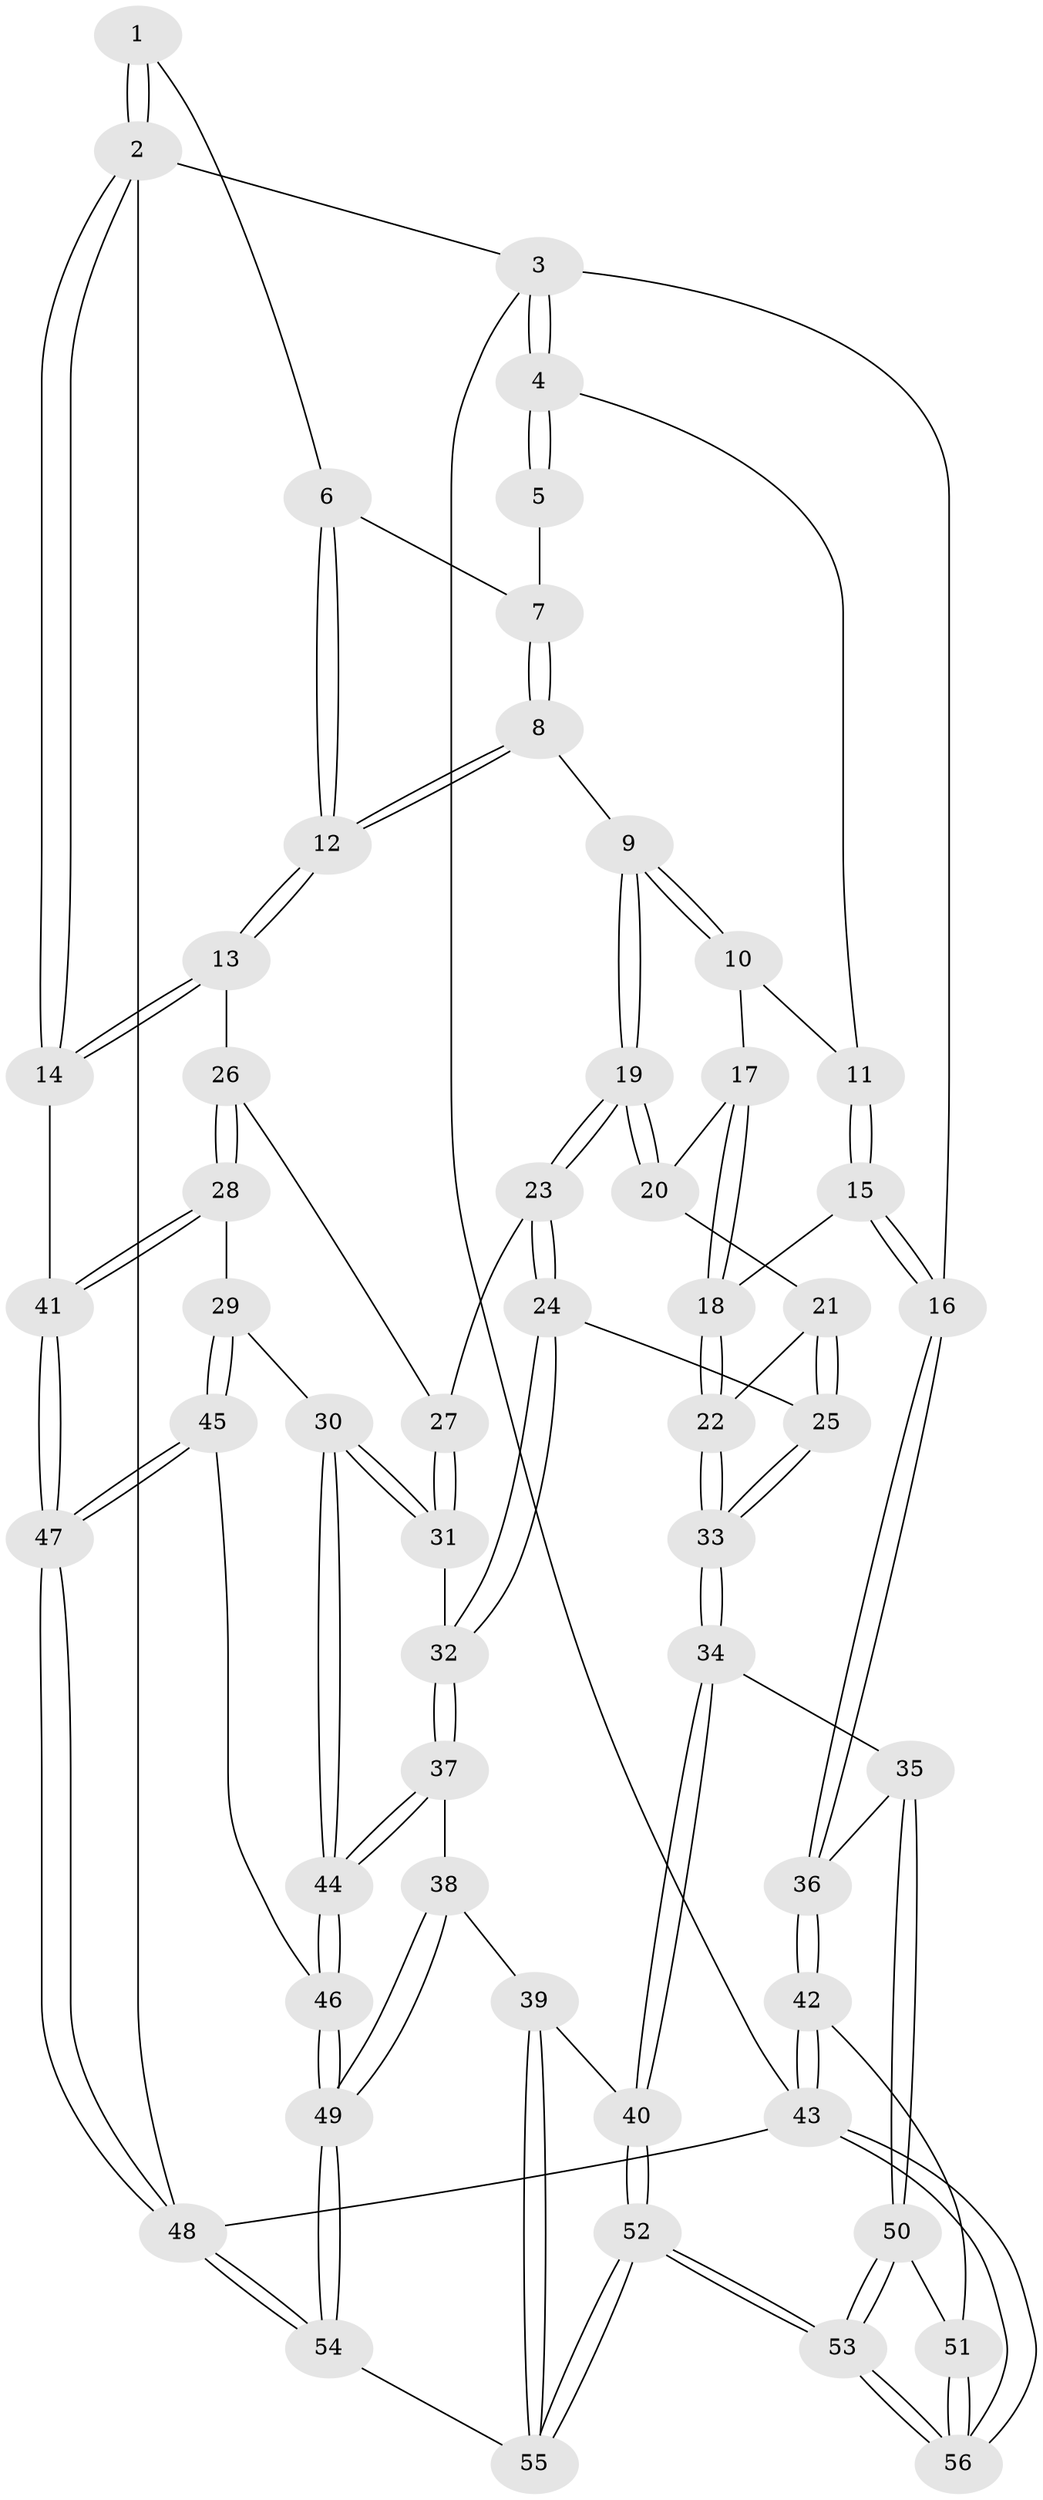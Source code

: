 // Generated by graph-tools (version 1.1) at 2025/27/03/09/25 03:27:03]
// undirected, 56 vertices, 137 edges
graph export_dot {
graph [start="1"]
  node [color=gray90,style=filled];
  1 [pos="+0.7875295249270855+0"];
  2 [pos="+1+0"];
  3 [pos="+0+0"];
  4 [pos="+0.3615677575235243+0"];
  5 [pos="+0.6366588001752781+0"];
  6 [pos="+0.9519467230677284+0.1545656288831101"];
  7 [pos="+0.6956839762319889+0"];
  8 [pos="+0.7287144368368872+0.2521306117449161"];
  9 [pos="+0.6605807038674074+0.2963884879876123"];
  10 [pos="+0.39100287824793395+0.11257983340047334"];
  11 [pos="+0.3879491128224723+0.10658654721091142"];
  12 [pos="+1+0.2714878098195335"];
  13 [pos="+1+0.2915742940765321"];
  14 [pos="+1+0.30742790990040525"];
  15 [pos="+0.12956051496602466+0.3375033820208022"];
  16 [pos="+0+0.3526674063045395"];
  17 [pos="+0.38931586264729917+0.24398257440242366"];
  18 [pos="+0.3157666870645299+0.4427445428326248"];
  19 [pos="+0.6410825632300683+0.3669335084985891"];
  20 [pos="+0.4753636802282236+0.3584055158447016"];
  21 [pos="+0.4597209735599154+0.3907676949961686"];
  22 [pos="+0.32139180440050796+0.45564108774629253"];
  23 [pos="+0.6420351105496265+0.41777695659842506"];
  24 [pos="+0.6011036674908825+0.4842982242424895"];
  25 [pos="+0.5319338137284817+0.5016989647632151"];
  26 [pos="+0.823657310816783+0.4536634822664396"];
  27 [pos="+0.768977165865456+0.47554940926906425"];
  28 [pos="+0.9017317012500369+0.6677005611507832"];
  29 [pos="+0.8905473434392699+0.6725947177927386"];
  30 [pos="+0.814695618195041+0.6674422397290294"];
  31 [pos="+0.8055686814366193+0.6625534885105215"];
  32 [pos="+0.6627619566381423+0.6510672129517322"];
  33 [pos="+0.346478145707116+0.5957600527750094"];
  34 [pos="+0.31158921736288+0.692165683359094"];
  35 [pos="+0.2303528188539174+0.7060630216293226"];
  36 [pos="+0+0.553137074056167"];
  37 [pos="+0.5612082876661065+0.7499614399452641"];
  38 [pos="+0.5140550587594557+0.7683875000691914"];
  39 [pos="+0.4835293851317061+0.7704036384916596"];
  40 [pos="+0.36211173476333697+0.7352105004783572"];
  41 [pos="+1+0.5645631756488615"];
  42 [pos="+0+0.8245464036758122"];
  43 [pos="+0+1"];
  44 [pos="+0.7352077113020069+0.8513828622128498"];
  45 [pos="+0.8927196541039852+0.8802696462166572"];
  46 [pos="+0.7677831017272078+0.9667841743287602"];
  47 [pos="+1+1"];
  48 [pos="+1+1"];
  49 [pos="+0.7309410362844485+1"];
  50 [pos="+0.14569192101746184+0.8815166175315079"];
  51 [pos="+0.0950927530578056+0.8925915518589204"];
  52 [pos="+0.348741282361898+1"];
  53 [pos="+0.24475446799531164+1"];
  54 [pos="+0.7069705450489346+1"];
  55 [pos="+0.5542721472018626+1"];
  56 [pos="+0+1"];
  1 -- 2;
  1 -- 2;
  1 -- 6;
  2 -- 3;
  2 -- 14;
  2 -- 14;
  2 -- 48;
  3 -- 4;
  3 -- 4;
  3 -- 16;
  3 -- 43;
  4 -- 5;
  4 -- 5;
  4 -- 11;
  5 -- 7;
  6 -- 7;
  6 -- 12;
  6 -- 12;
  7 -- 8;
  7 -- 8;
  8 -- 9;
  8 -- 12;
  8 -- 12;
  9 -- 10;
  9 -- 10;
  9 -- 19;
  9 -- 19;
  10 -- 11;
  10 -- 17;
  11 -- 15;
  11 -- 15;
  12 -- 13;
  12 -- 13;
  13 -- 14;
  13 -- 14;
  13 -- 26;
  14 -- 41;
  15 -- 16;
  15 -- 16;
  15 -- 18;
  16 -- 36;
  16 -- 36;
  17 -- 18;
  17 -- 18;
  17 -- 20;
  18 -- 22;
  18 -- 22;
  19 -- 20;
  19 -- 20;
  19 -- 23;
  19 -- 23;
  20 -- 21;
  21 -- 22;
  21 -- 25;
  21 -- 25;
  22 -- 33;
  22 -- 33;
  23 -- 24;
  23 -- 24;
  23 -- 27;
  24 -- 25;
  24 -- 32;
  24 -- 32;
  25 -- 33;
  25 -- 33;
  26 -- 27;
  26 -- 28;
  26 -- 28;
  27 -- 31;
  27 -- 31;
  28 -- 29;
  28 -- 41;
  28 -- 41;
  29 -- 30;
  29 -- 45;
  29 -- 45;
  30 -- 31;
  30 -- 31;
  30 -- 44;
  30 -- 44;
  31 -- 32;
  32 -- 37;
  32 -- 37;
  33 -- 34;
  33 -- 34;
  34 -- 35;
  34 -- 40;
  34 -- 40;
  35 -- 36;
  35 -- 50;
  35 -- 50;
  36 -- 42;
  36 -- 42;
  37 -- 38;
  37 -- 44;
  37 -- 44;
  38 -- 39;
  38 -- 49;
  38 -- 49;
  39 -- 40;
  39 -- 55;
  39 -- 55;
  40 -- 52;
  40 -- 52;
  41 -- 47;
  41 -- 47;
  42 -- 43;
  42 -- 43;
  42 -- 51;
  43 -- 56;
  43 -- 56;
  43 -- 48;
  44 -- 46;
  44 -- 46;
  45 -- 46;
  45 -- 47;
  45 -- 47;
  46 -- 49;
  46 -- 49;
  47 -- 48;
  47 -- 48;
  48 -- 54;
  48 -- 54;
  49 -- 54;
  49 -- 54;
  50 -- 51;
  50 -- 53;
  50 -- 53;
  51 -- 56;
  51 -- 56;
  52 -- 53;
  52 -- 53;
  52 -- 55;
  52 -- 55;
  53 -- 56;
  53 -- 56;
  54 -- 55;
}

